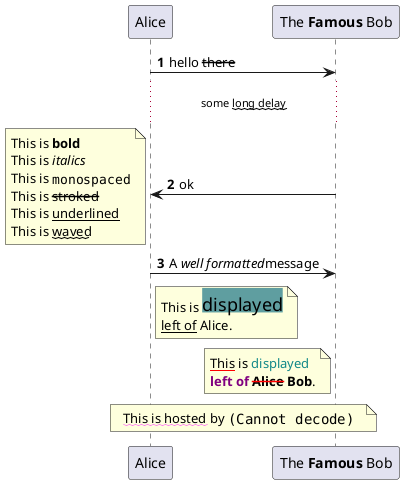 @startuml
'https://plantuml.com/sequence-diagram

autonumber

participant Alice
participant "The **Famous** Bob" as Bob

Alice->Bob:hello --there--
... some ~~long delay~~ ...
Bob->Alice:ok
note left
    This is **bold**
    This is //italics//
    This is ""monospaced""
    This is --stroked--
    This is __underlined__
    This is ~~waved~~
end note

Alice ->Bob:A //well formatted//message
note right of Alice
    This is <back:cadetblue><size:18>displayed</size></back>
    __left of__ Alice.
end note
note left of Bob
    <u:red>This</u> is <color #118888>displayed</color>
    **<color purple>left of</color> <s:red>Alice</strike> Bob**.
end note
note over Alice,Bob
    <w:#FF33FF>This is hosted</w> by <img sourceforge.jpg>
end note
@enduml
